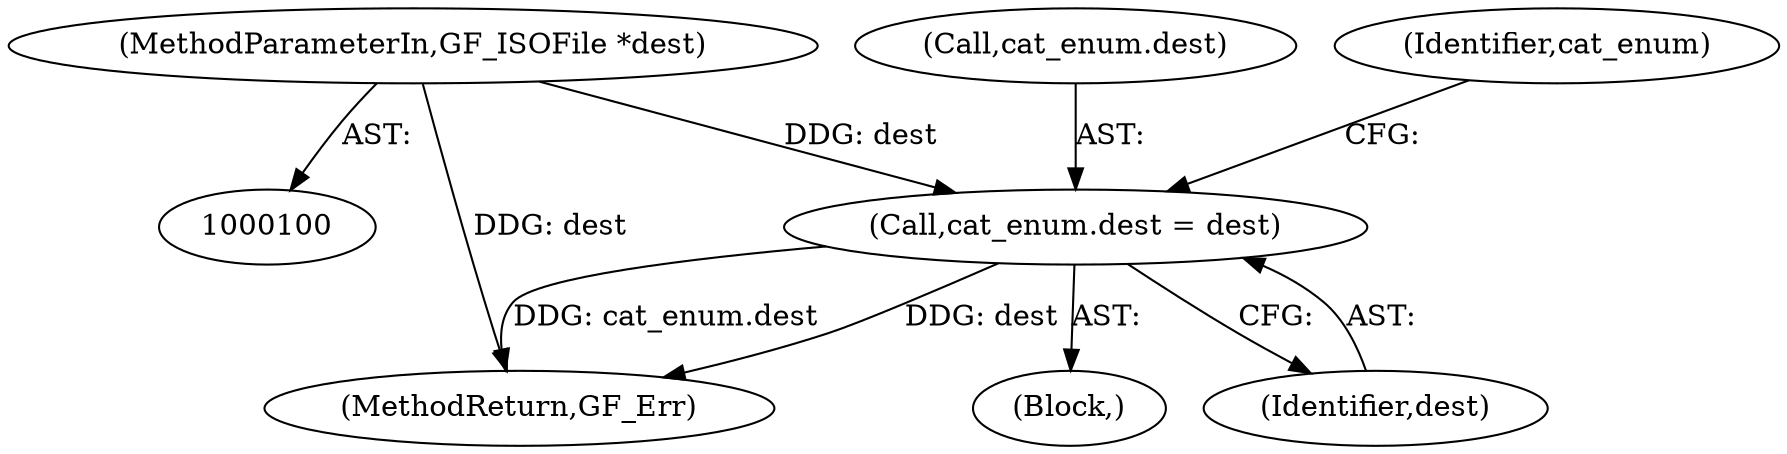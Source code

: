 digraph "0_gpac_35ab4475a7df9b2a4bcab235e379c0c3ec543658@pointer" {
"1000101" [label="(MethodParameterIn,GF_ISOFile *dest)"];
"1000113" [label="(Call,cat_enum.dest = dest)"];
"1000370" [label="(MethodReturn,GF_Err)"];
"1000114" [label="(Call,cat_enum.dest)"];
"1000101" [label="(MethodParameterIn,GF_ISOFile *dest)"];
"1000113" [label="(Call,cat_enum.dest = dest)"];
"1000120" [label="(Identifier,cat_enum)"];
"1000110" [label="(Block,)"];
"1000117" [label="(Identifier,dest)"];
"1000101" -> "1000100"  [label="AST: "];
"1000101" -> "1000370"  [label="DDG: dest"];
"1000101" -> "1000113"  [label="DDG: dest"];
"1000113" -> "1000110"  [label="AST: "];
"1000113" -> "1000117"  [label="CFG: "];
"1000114" -> "1000113"  [label="AST: "];
"1000117" -> "1000113"  [label="AST: "];
"1000120" -> "1000113"  [label="CFG: "];
"1000113" -> "1000370"  [label="DDG: dest"];
"1000113" -> "1000370"  [label="DDG: cat_enum.dest"];
}
